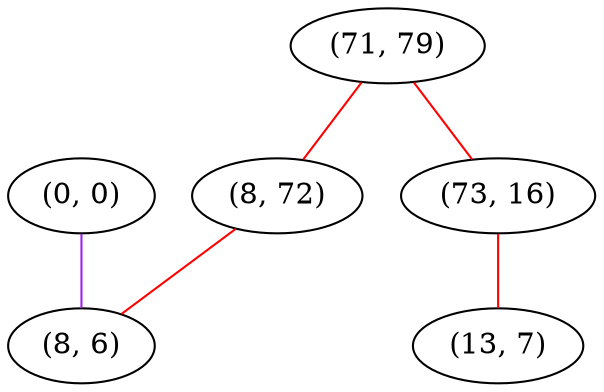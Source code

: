 graph "" {
"(0, 0)";
"(71, 79)";
"(73, 16)";
"(13, 7)";
"(8, 72)";
"(8, 6)";
"(0, 0)" -- "(8, 6)"  [color=purple, key=0, weight=4];
"(71, 79)" -- "(73, 16)"  [color=red, key=0, weight=1];
"(71, 79)" -- "(8, 72)"  [color=red, key=0, weight=1];
"(73, 16)" -- "(13, 7)"  [color=red, key=0, weight=1];
"(8, 72)" -- "(8, 6)"  [color=red, key=0, weight=1];
}
